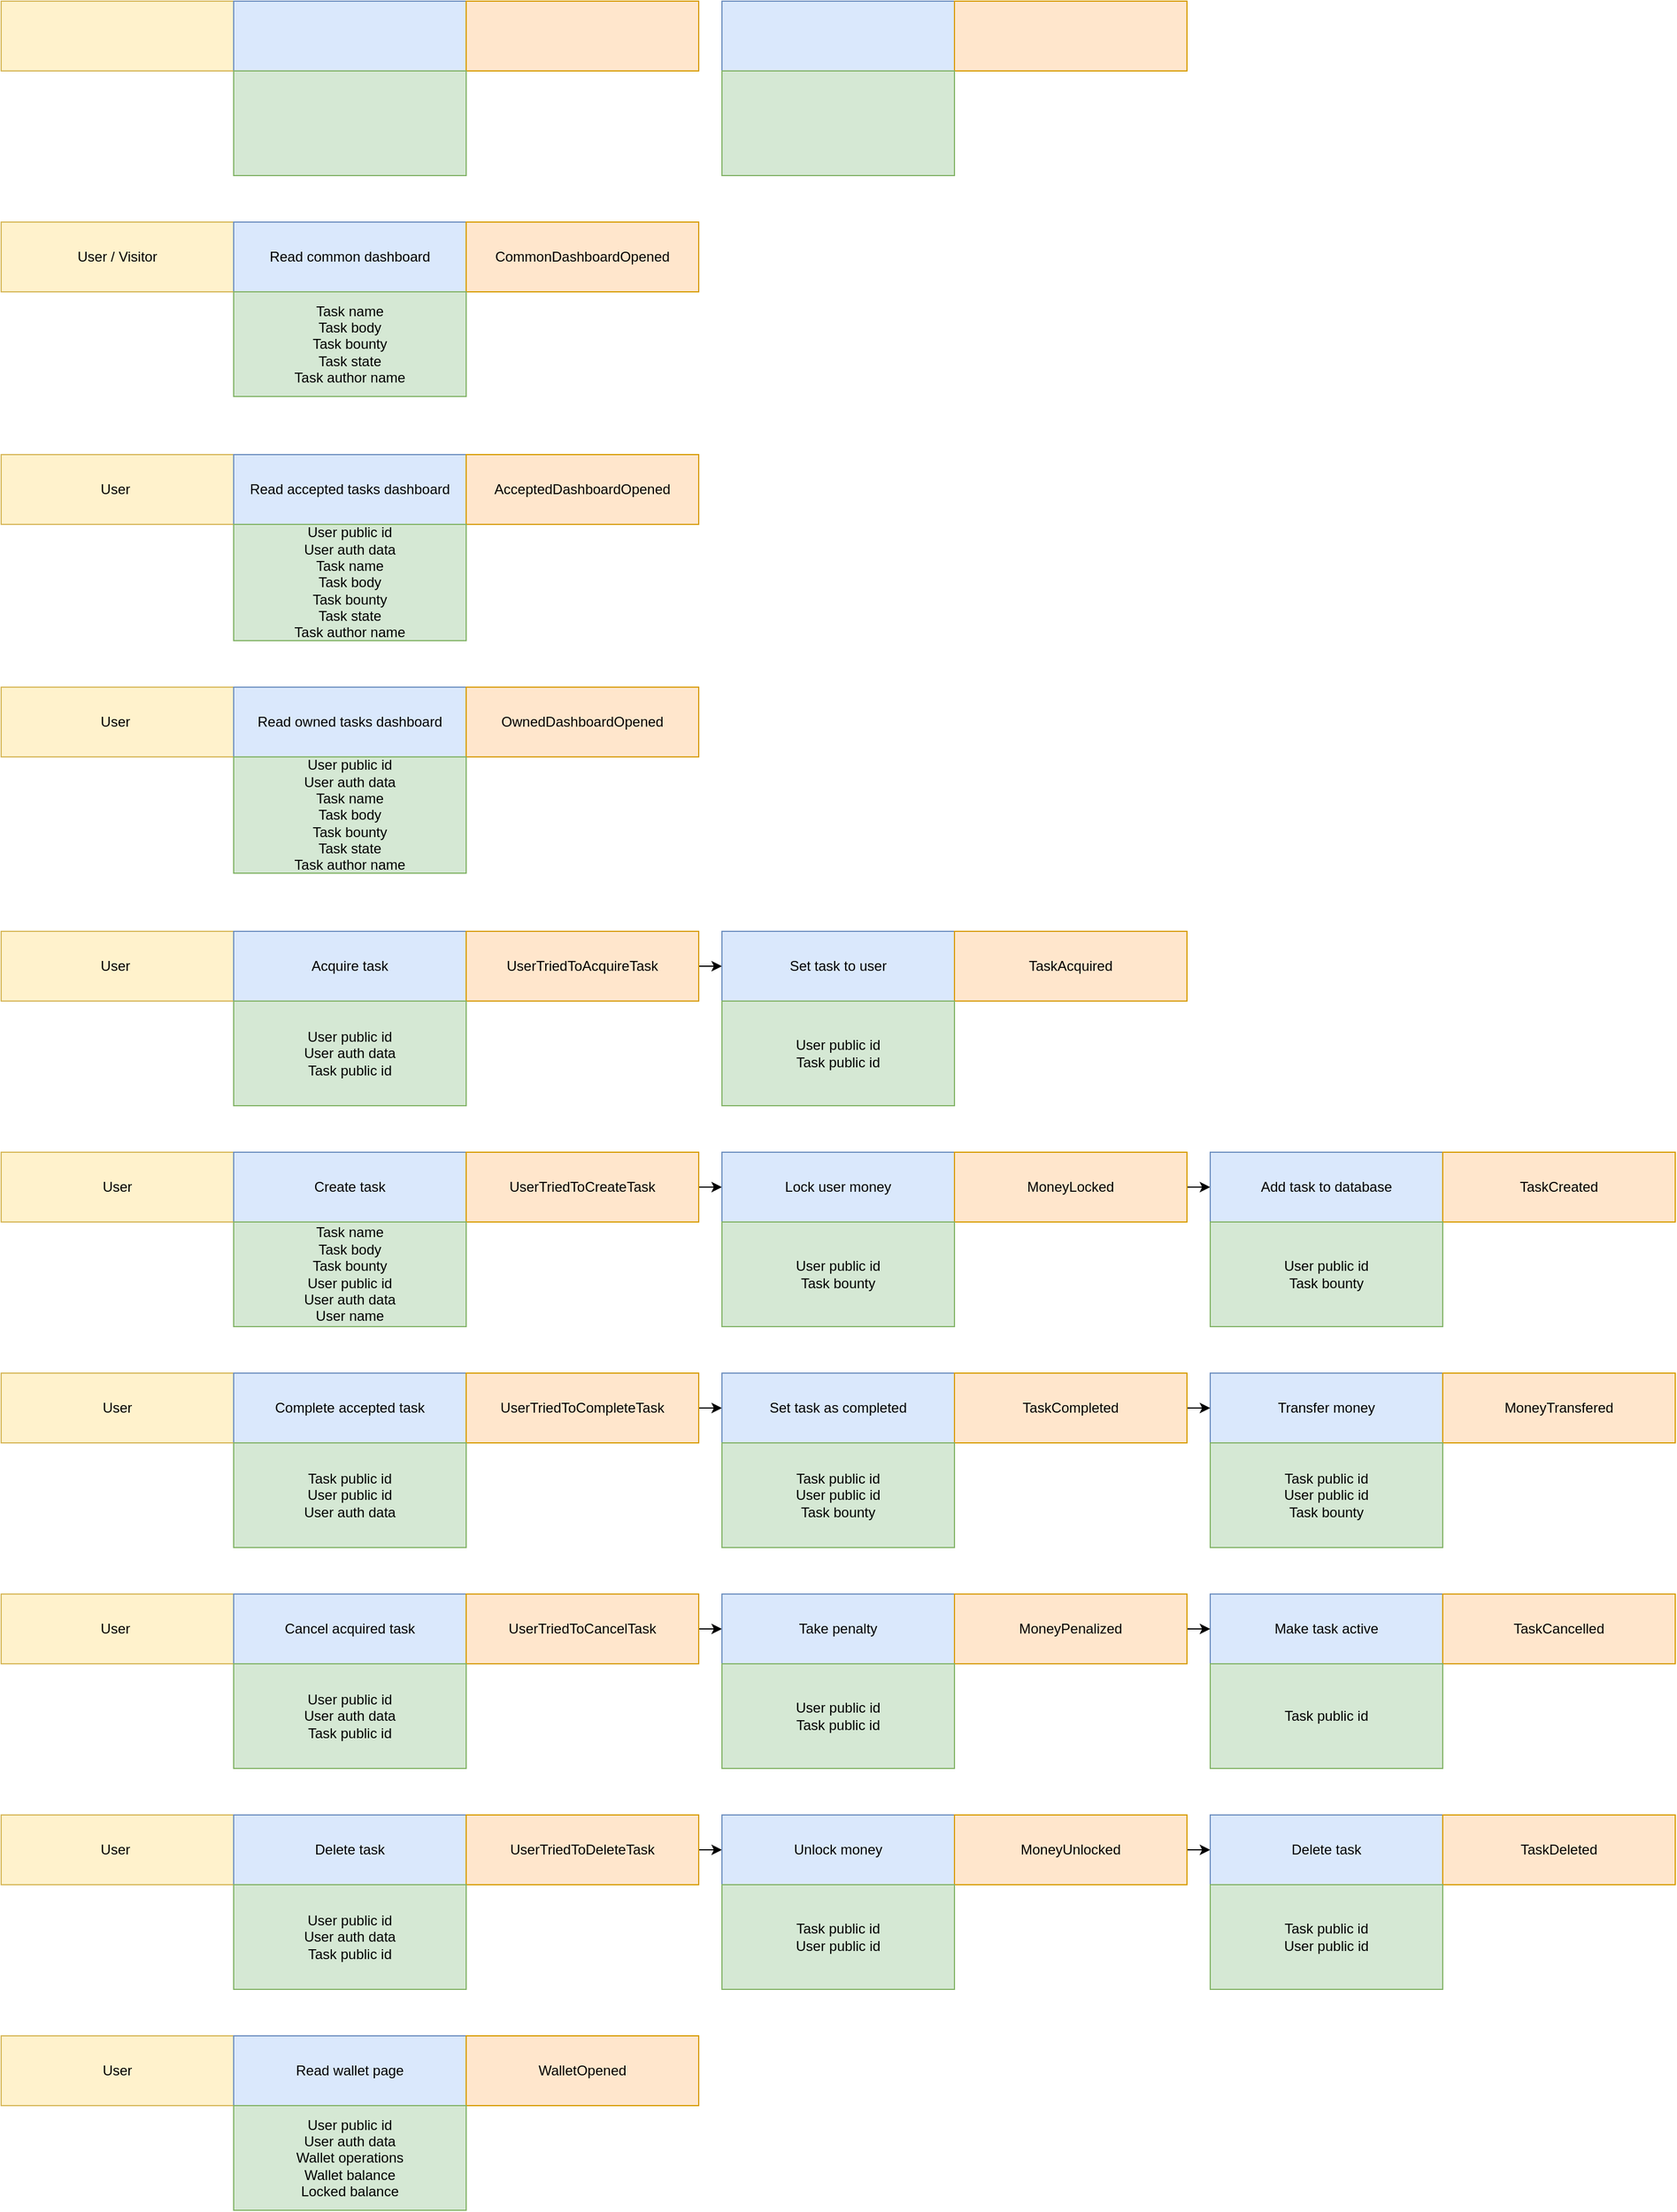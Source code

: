<mxfile version="21.1.1" type="device" pages="2">
  <diagram name="Страница 1" id="Ks0BaeuwBqsjRGb5VQ4o">
    <mxGraphModel dx="2359" dy="2387" grid="1" gridSize="10" guides="1" tooltips="1" connect="1" arrows="1" fold="1" page="1" pageScale="1" pageWidth="827" pageHeight="1169" math="0" shadow="0">
      <root>
        <mxCell id="0" />
        <mxCell id="1" parent="0" />
        <mxCell id="1RCHsePhvW79cRU6S4YA-17" value="User / Visitor" style="rounded=0;whiteSpace=wrap;html=1;fillColor=#fff2cc;strokeColor=#d6b656;" parent="1" vertex="1">
          <mxGeometry x="-110" y="150" width="200" height="60" as="geometry" />
        </mxCell>
        <mxCell id="1RCHsePhvW79cRU6S4YA-18" value="Read common dashboard" style="rounded=0;whiteSpace=wrap;html=1;fillColor=#dae8fc;strokeColor=#6c8ebf;" parent="1" vertex="1">
          <mxGeometry x="90" y="150" width="200" height="60" as="geometry" />
        </mxCell>
        <mxCell id="1RCHsePhvW79cRU6S4YA-19" value="CommonDashboardOpened" style="rounded=0;whiteSpace=wrap;html=1;fillColor=#ffe6cc;strokeColor=#d79b00;" parent="1" vertex="1">
          <mxGeometry x="290" y="150" width="200" height="60" as="geometry" />
        </mxCell>
        <mxCell id="1RCHsePhvW79cRU6S4YA-20" value="Task name&lt;br style=&quot;border-color: var(--border-color);&quot;&gt;Task body&lt;br style=&quot;border-color: var(--border-color);&quot;&gt;Task bounty&lt;br style=&quot;border-color: var(--border-color);&quot;&gt;Task state&lt;br style=&quot;border-color: var(--border-color);&quot;&gt;Task author name" style="rounded=0;whiteSpace=wrap;html=1;fillColor=#d5e8d4;strokeColor=#82b366;" parent="1" vertex="1">
          <mxGeometry x="90" y="210" width="200" height="90" as="geometry" />
        </mxCell>
        <mxCell id="1RCHsePhvW79cRU6S4YA-21" value="" style="rounded=0;whiteSpace=wrap;html=1;fillColor=#fff2cc;strokeColor=#d6b656;" parent="1" vertex="1">
          <mxGeometry x="-110" y="-40" width="200" height="60" as="geometry" />
        </mxCell>
        <mxCell id="1RCHsePhvW79cRU6S4YA-22" value="" style="rounded=0;whiteSpace=wrap;html=1;fillColor=#dae8fc;strokeColor=#6c8ebf;" parent="1" vertex="1">
          <mxGeometry x="90" y="-40" width="200" height="60" as="geometry" />
        </mxCell>
        <mxCell id="1RCHsePhvW79cRU6S4YA-23" value="" style="rounded=0;whiteSpace=wrap;html=1;fillColor=#ffe6cc;strokeColor=#d79b00;" parent="1" vertex="1">
          <mxGeometry x="290" y="-40" width="200" height="60" as="geometry" />
        </mxCell>
        <mxCell id="1RCHsePhvW79cRU6S4YA-24" value="" style="rounded=0;whiteSpace=wrap;html=1;fillColor=#d5e8d4;strokeColor=#82b366;" parent="1" vertex="1">
          <mxGeometry x="90" y="20" width="200" height="90" as="geometry" />
        </mxCell>
        <mxCell id="1RCHsePhvW79cRU6S4YA-33" value="" style="rounded=0;whiteSpace=wrap;html=1;fillColor=#dae8fc;strokeColor=#6c8ebf;" parent="1" vertex="1">
          <mxGeometry x="510" y="-40" width="200" height="60" as="geometry" />
        </mxCell>
        <mxCell id="1RCHsePhvW79cRU6S4YA-34" value="" style="rounded=0;whiteSpace=wrap;html=1;fillColor=#ffe6cc;strokeColor=#d79b00;" parent="1" vertex="1">
          <mxGeometry x="710" y="-40" width="200" height="60" as="geometry" />
        </mxCell>
        <mxCell id="1RCHsePhvW79cRU6S4YA-35" value="" style="rounded=0;whiteSpace=wrap;html=1;fillColor=#d5e8d4;strokeColor=#82b366;" parent="1" vertex="1">
          <mxGeometry x="510" y="20" width="200" height="90" as="geometry" />
        </mxCell>
        <mxCell id="1RCHsePhvW79cRU6S4YA-36" value="User&amp;nbsp;" style="rounded=0;whiteSpace=wrap;html=1;fillColor=#fff2cc;strokeColor=#d6b656;" parent="1" vertex="1">
          <mxGeometry x="-110" y="350" width="200" height="60" as="geometry" />
        </mxCell>
        <mxCell id="1RCHsePhvW79cRU6S4YA-37" value="Read accepted tasks dashboard" style="rounded=0;whiteSpace=wrap;html=1;fillColor=#dae8fc;strokeColor=#6c8ebf;" parent="1" vertex="1">
          <mxGeometry x="90" y="350" width="200" height="60" as="geometry" />
        </mxCell>
        <mxCell id="1RCHsePhvW79cRU6S4YA-38" value="AcceptedDashboardOpened" style="rounded=0;whiteSpace=wrap;html=1;fillColor=#ffe6cc;strokeColor=#d79b00;" parent="1" vertex="1">
          <mxGeometry x="290" y="350" width="200" height="60" as="geometry" />
        </mxCell>
        <mxCell id="1RCHsePhvW79cRU6S4YA-39" value="User public id&lt;br&gt;User auth data&lt;br&gt;Task name&lt;br style=&quot;border-color: var(--border-color);&quot;&gt;Task body&lt;br style=&quot;border-color: var(--border-color);&quot;&gt;Task bounty&lt;br style=&quot;border-color: var(--border-color);&quot;&gt;Task state&lt;br style=&quot;border-color: var(--border-color);&quot;&gt;Task author name" style="rounded=0;whiteSpace=wrap;html=1;fillColor=#d5e8d4;strokeColor=#82b366;" parent="1" vertex="1">
          <mxGeometry x="90" y="410" width="200" height="100" as="geometry" />
        </mxCell>
        <mxCell id="1RCHsePhvW79cRU6S4YA-46" value="User&amp;nbsp;" style="rounded=0;whiteSpace=wrap;html=1;fillColor=#fff2cc;strokeColor=#d6b656;" parent="1" vertex="1">
          <mxGeometry x="-110" y="550" width="200" height="60" as="geometry" />
        </mxCell>
        <mxCell id="1RCHsePhvW79cRU6S4YA-47" value="Read owned tasks dashboard" style="rounded=0;whiteSpace=wrap;html=1;fillColor=#dae8fc;strokeColor=#6c8ebf;" parent="1" vertex="1">
          <mxGeometry x="90" y="550" width="200" height="60" as="geometry" />
        </mxCell>
        <mxCell id="1RCHsePhvW79cRU6S4YA-48" value="OwnedDashboardOpened" style="rounded=0;whiteSpace=wrap;html=1;fillColor=#ffe6cc;strokeColor=#d79b00;" parent="1" vertex="1">
          <mxGeometry x="290" y="550" width="200" height="60" as="geometry" />
        </mxCell>
        <mxCell id="1RCHsePhvW79cRU6S4YA-49" value="User public id&lt;br&gt;User auth data&lt;br&gt;Task name&lt;br style=&quot;border-color: var(--border-color);&quot;&gt;Task body&lt;br style=&quot;border-color: var(--border-color);&quot;&gt;Task bounty&lt;br style=&quot;border-color: var(--border-color);&quot;&gt;Task state&lt;br style=&quot;border-color: var(--border-color);&quot;&gt;Task author name" style="rounded=0;whiteSpace=wrap;html=1;fillColor=#d5e8d4;strokeColor=#82b366;" parent="1" vertex="1">
          <mxGeometry x="90" y="610" width="200" height="100" as="geometry" />
        </mxCell>
        <mxCell id="1RCHsePhvW79cRU6S4YA-56" value="User" style="rounded=0;whiteSpace=wrap;html=1;fillColor=#fff2cc;strokeColor=#d6b656;" parent="1" vertex="1">
          <mxGeometry x="-110" y="950" width="200" height="60" as="geometry" />
        </mxCell>
        <mxCell id="1RCHsePhvW79cRU6S4YA-57" value="Create task" style="rounded=0;whiteSpace=wrap;html=1;fillColor=#dae8fc;strokeColor=#6c8ebf;" parent="1" vertex="1">
          <mxGeometry x="90" y="950" width="200" height="60" as="geometry" />
        </mxCell>
        <mxCell id="1RCHsePhvW79cRU6S4YA-117" style="edgeStyle=orthogonalEdgeStyle;rounded=0;orthogonalLoop=1;jettySize=auto;html=1;exitX=1;exitY=0.5;exitDx=0;exitDy=0;entryX=0;entryY=0.5;entryDx=0;entryDy=0;" parent="1" source="1RCHsePhvW79cRU6S4YA-58" target="1RCHsePhvW79cRU6S4YA-76" edge="1">
          <mxGeometry relative="1" as="geometry" />
        </mxCell>
        <mxCell id="1RCHsePhvW79cRU6S4YA-58" value="UserTriedToCreateTask" style="rounded=0;whiteSpace=wrap;html=1;fillColor=#ffe6cc;strokeColor=#d79b00;" parent="1" vertex="1">
          <mxGeometry x="290" y="950" width="200" height="60" as="geometry" />
        </mxCell>
        <mxCell id="1RCHsePhvW79cRU6S4YA-59" value="Task name&lt;br&gt;Task body&lt;br&gt;Task bounty&lt;br&gt;User public id&lt;br&gt;User auth data&lt;br&gt;User name" style="rounded=0;whiteSpace=wrap;html=1;fillColor=#d5e8d4;strokeColor=#82b366;" parent="1" vertex="1">
          <mxGeometry x="90" y="1010" width="200" height="90" as="geometry" />
        </mxCell>
        <mxCell id="1RCHsePhvW79cRU6S4YA-60" value="User" style="rounded=0;whiteSpace=wrap;html=1;fillColor=#fff2cc;strokeColor=#d6b656;" parent="1" vertex="1">
          <mxGeometry x="-110" y="1140" width="200" height="60" as="geometry" />
        </mxCell>
        <mxCell id="1RCHsePhvW79cRU6S4YA-61" value="Complete accepted task" style="rounded=0;whiteSpace=wrap;html=1;fillColor=#dae8fc;strokeColor=#6c8ebf;" parent="1" vertex="1">
          <mxGeometry x="90" y="1140" width="200" height="60" as="geometry" />
        </mxCell>
        <mxCell id="19zsymTStOfJWcODQ3Se-2" style="edgeStyle=orthogonalEdgeStyle;rounded=0;orthogonalLoop=1;jettySize=auto;html=1;exitX=1;exitY=0.5;exitDx=0;exitDy=0;entryX=0;entryY=0.5;entryDx=0;entryDy=0;" edge="1" parent="1" source="1RCHsePhvW79cRU6S4YA-62" target="c4yjyu4K3v9Mb5Ddmo7J-3">
          <mxGeometry relative="1" as="geometry" />
        </mxCell>
        <mxCell id="1RCHsePhvW79cRU6S4YA-62" value="UserTriedToCompleteTask" style="rounded=0;whiteSpace=wrap;html=1;fillColor=#ffe6cc;strokeColor=#d79b00;" parent="1" vertex="1">
          <mxGeometry x="290" y="1140" width="200" height="60" as="geometry" />
        </mxCell>
        <mxCell id="1RCHsePhvW79cRU6S4YA-63" value="Task public id&lt;br&gt;User public id&lt;br&gt;User auth data" style="rounded=0;whiteSpace=wrap;html=1;fillColor=#d5e8d4;strokeColor=#82b366;" parent="1" vertex="1">
          <mxGeometry x="90" y="1200" width="200" height="90" as="geometry" />
        </mxCell>
        <mxCell id="1RCHsePhvW79cRU6S4YA-65" value="Transfer money" style="rounded=0;whiteSpace=wrap;html=1;fillColor=#dae8fc;strokeColor=#6c8ebf;" parent="1" vertex="1">
          <mxGeometry x="930" y="1140" width="200" height="60" as="geometry" />
        </mxCell>
        <mxCell id="1RCHsePhvW79cRU6S4YA-66" value="MoneyTransfered" style="rounded=0;whiteSpace=wrap;html=1;fillColor=#ffe6cc;strokeColor=#d79b00;" parent="1" vertex="1">
          <mxGeometry x="1130" y="1140" width="200" height="60" as="geometry" />
        </mxCell>
        <mxCell id="1RCHsePhvW79cRU6S4YA-67" value="Task public id&lt;br&gt;User public id&lt;br&gt;Task bounty" style="rounded=0;whiteSpace=wrap;html=1;fillColor=#d5e8d4;strokeColor=#82b366;" parent="1" vertex="1">
          <mxGeometry x="930" y="1200" width="200" height="90" as="geometry" />
        </mxCell>
        <mxCell id="1RCHsePhvW79cRU6S4YA-68" value="User&amp;nbsp;" style="rounded=0;whiteSpace=wrap;html=1;fillColor=#fff2cc;strokeColor=#d6b656;" parent="1" vertex="1">
          <mxGeometry x="-110" y="760" width="200" height="60" as="geometry" />
        </mxCell>
        <mxCell id="1RCHsePhvW79cRU6S4YA-69" value="Acquire task" style="rounded=0;whiteSpace=wrap;html=1;fillColor=#dae8fc;strokeColor=#6c8ebf;" parent="1" vertex="1">
          <mxGeometry x="90" y="760" width="200" height="60" as="geometry" />
        </mxCell>
        <mxCell id="1RCHsePhvW79cRU6S4YA-118" style="edgeStyle=orthogonalEdgeStyle;rounded=0;orthogonalLoop=1;jettySize=auto;html=1;exitX=1;exitY=0.5;exitDx=0;exitDy=0;entryX=0;entryY=0.5;entryDx=0;entryDy=0;" parent="1" source="1RCHsePhvW79cRU6S4YA-70" target="1RCHsePhvW79cRU6S4YA-73" edge="1">
          <mxGeometry relative="1" as="geometry" />
        </mxCell>
        <mxCell id="1RCHsePhvW79cRU6S4YA-70" value="UserTriedToAcquireTask" style="rounded=0;whiteSpace=wrap;html=1;fillColor=#ffe6cc;strokeColor=#d79b00;" parent="1" vertex="1">
          <mxGeometry x="290" y="760" width="200" height="60" as="geometry" />
        </mxCell>
        <mxCell id="1RCHsePhvW79cRU6S4YA-71" value="User public id&lt;br&gt;User auth data&lt;br&gt;Task public id" style="rounded=0;whiteSpace=wrap;html=1;fillColor=#d5e8d4;strokeColor=#82b366;" parent="1" vertex="1">
          <mxGeometry x="90" y="820" width="200" height="90" as="geometry" />
        </mxCell>
        <mxCell id="1RCHsePhvW79cRU6S4YA-73" value="Set task to user" style="rounded=0;whiteSpace=wrap;html=1;fillColor=#dae8fc;strokeColor=#6c8ebf;" parent="1" vertex="1">
          <mxGeometry x="510" y="760" width="200" height="60" as="geometry" />
        </mxCell>
        <mxCell id="1RCHsePhvW79cRU6S4YA-74" value="TaskAcquired" style="rounded=0;whiteSpace=wrap;html=1;fillColor=#ffe6cc;strokeColor=#d79b00;" parent="1" vertex="1">
          <mxGeometry x="710" y="760" width="200" height="60" as="geometry" />
        </mxCell>
        <mxCell id="1RCHsePhvW79cRU6S4YA-75" value="User public id&lt;br&gt;Task public id" style="rounded=0;whiteSpace=wrap;html=1;fillColor=#d5e8d4;strokeColor=#82b366;" parent="1" vertex="1">
          <mxGeometry x="510" y="820" width="200" height="90" as="geometry" />
        </mxCell>
        <mxCell id="1RCHsePhvW79cRU6S4YA-76" value="Lock user money" style="rounded=0;whiteSpace=wrap;html=1;fillColor=#dae8fc;strokeColor=#6c8ebf;" parent="1" vertex="1">
          <mxGeometry x="510" y="950" width="200" height="60" as="geometry" />
        </mxCell>
        <mxCell id="19zsymTStOfJWcODQ3Se-1" style="edgeStyle=orthogonalEdgeStyle;rounded=0;orthogonalLoop=1;jettySize=auto;html=1;exitX=1;exitY=0.5;exitDx=0;exitDy=0;entryX=0;entryY=0.5;entryDx=0;entryDy=0;" edge="1" parent="1" source="1RCHsePhvW79cRU6S4YA-77" target="1RCHsePhvW79cRU6S4YA-79">
          <mxGeometry relative="1" as="geometry" />
        </mxCell>
        <mxCell id="1RCHsePhvW79cRU6S4YA-77" value="MoneyLocked" style="rounded=0;whiteSpace=wrap;html=1;fillColor=#ffe6cc;strokeColor=#d79b00;" parent="1" vertex="1">
          <mxGeometry x="710" y="950" width="200" height="60" as="geometry" />
        </mxCell>
        <mxCell id="1RCHsePhvW79cRU6S4YA-78" value="User public id&lt;br&gt;Task bounty" style="rounded=0;whiteSpace=wrap;html=1;fillColor=#d5e8d4;strokeColor=#82b366;" parent="1" vertex="1">
          <mxGeometry x="510" y="1010" width="200" height="90" as="geometry" />
        </mxCell>
        <mxCell id="1RCHsePhvW79cRU6S4YA-79" value="Add task to database" style="rounded=0;whiteSpace=wrap;html=1;fillColor=#dae8fc;strokeColor=#6c8ebf;" parent="1" vertex="1">
          <mxGeometry x="930" y="950" width="200" height="60" as="geometry" />
        </mxCell>
        <mxCell id="1RCHsePhvW79cRU6S4YA-80" value="TaskCreated" style="rounded=0;whiteSpace=wrap;html=1;fillColor=#ffe6cc;strokeColor=#d79b00;" parent="1" vertex="1">
          <mxGeometry x="1130" y="950" width="200" height="60" as="geometry" />
        </mxCell>
        <mxCell id="1RCHsePhvW79cRU6S4YA-81" value="User public id&lt;br&gt;Task bounty" style="rounded=0;whiteSpace=wrap;html=1;fillColor=#d5e8d4;strokeColor=#82b366;" parent="1" vertex="1">
          <mxGeometry x="930" y="1010" width="200" height="90" as="geometry" />
        </mxCell>
        <mxCell id="1RCHsePhvW79cRU6S4YA-82" value="User&amp;nbsp;" style="rounded=0;whiteSpace=wrap;html=1;fillColor=#fff2cc;strokeColor=#d6b656;" parent="1" vertex="1">
          <mxGeometry x="-110" y="1330" width="200" height="60" as="geometry" />
        </mxCell>
        <mxCell id="1RCHsePhvW79cRU6S4YA-83" value="Cancel acquired task" style="rounded=0;whiteSpace=wrap;html=1;fillColor=#dae8fc;strokeColor=#6c8ebf;" parent="1" vertex="1">
          <mxGeometry x="90" y="1330" width="200" height="60" as="geometry" />
        </mxCell>
        <mxCell id="19zsymTStOfJWcODQ3Se-4" style="edgeStyle=orthogonalEdgeStyle;rounded=0;orthogonalLoop=1;jettySize=auto;html=1;exitX=1;exitY=0.5;exitDx=0;exitDy=0;entryX=0;entryY=0.5;entryDx=0;entryDy=0;" edge="1" parent="1" source="1RCHsePhvW79cRU6S4YA-84" target="1RCHsePhvW79cRU6S4YA-89">
          <mxGeometry relative="1" as="geometry" />
        </mxCell>
        <mxCell id="1RCHsePhvW79cRU6S4YA-84" value="UserTriedToCancelTask" style="rounded=0;whiteSpace=wrap;html=1;fillColor=#ffe6cc;strokeColor=#d79b00;" parent="1" vertex="1">
          <mxGeometry x="290" y="1330" width="200" height="60" as="geometry" />
        </mxCell>
        <mxCell id="1RCHsePhvW79cRU6S4YA-85" value="User public id&lt;br&gt;User auth data&lt;br&gt;Task public id" style="rounded=0;whiteSpace=wrap;html=1;fillColor=#d5e8d4;strokeColor=#82b366;" parent="1" vertex="1">
          <mxGeometry x="90" y="1390" width="200" height="90" as="geometry" />
        </mxCell>
        <mxCell id="1RCHsePhvW79cRU6S4YA-86" value="Make task active" style="rounded=0;whiteSpace=wrap;html=1;fillColor=#dae8fc;strokeColor=#6c8ebf;" parent="1" vertex="1">
          <mxGeometry x="930" y="1330" width="200" height="60" as="geometry" />
        </mxCell>
        <mxCell id="1RCHsePhvW79cRU6S4YA-87" value="TaskCancelled" style="rounded=0;whiteSpace=wrap;html=1;fillColor=#ffe6cc;strokeColor=#d79b00;" parent="1" vertex="1">
          <mxGeometry x="1130" y="1330" width="200" height="60" as="geometry" />
        </mxCell>
        <mxCell id="1RCHsePhvW79cRU6S4YA-88" value="Task public id" style="rounded=0;whiteSpace=wrap;html=1;fillColor=#d5e8d4;strokeColor=#82b366;" parent="1" vertex="1">
          <mxGeometry x="930" y="1390" width="200" height="90" as="geometry" />
        </mxCell>
        <mxCell id="1RCHsePhvW79cRU6S4YA-89" value="Take penalty" style="rounded=0;whiteSpace=wrap;html=1;fillColor=#dae8fc;strokeColor=#6c8ebf;" parent="1" vertex="1">
          <mxGeometry x="510" y="1330" width="200" height="60" as="geometry" />
        </mxCell>
        <mxCell id="19zsymTStOfJWcODQ3Se-5" style="edgeStyle=orthogonalEdgeStyle;rounded=0;orthogonalLoop=1;jettySize=auto;html=1;exitX=1;exitY=0.5;exitDx=0;exitDy=0;entryX=0;entryY=0.5;entryDx=0;entryDy=0;" edge="1" parent="1" source="1RCHsePhvW79cRU6S4YA-90" target="1RCHsePhvW79cRU6S4YA-86">
          <mxGeometry relative="1" as="geometry" />
        </mxCell>
        <mxCell id="1RCHsePhvW79cRU6S4YA-90" value="MoneyPenalized" style="rounded=0;whiteSpace=wrap;html=1;fillColor=#ffe6cc;strokeColor=#d79b00;" parent="1" vertex="1">
          <mxGeometry x="710" y="1330" width="200" height="60" as="geometry" />
        </mxCell>
        <mxCell id="1RCHsePhvW79cRU6S4YA-91" value="User public id&lt;br&gt;Task public id" style="rounded=0;whiteSpace=wrap;html=1;fillColor=#d5e8d4;strokeColor=#82b366;" parent="1" vertex="1">
          <mxGeometry x="510" y="1390" width="200" height="90" as="geometry" />
        </mxCell>
        <mxCell id="1RCHsePhvW79cRU6S4YA-96" value="User&amp;nbsp;" style="rounded=0;whiteSpace=wrap;html=1;fillColor=#fff2cc;strokeColor=#d6b656;" parent="1" vertex="1">
          <mxGeometry x="-110" y="1520" width="200" height="60" as="geometry" />
        </mxCell>
        <mxCell id="1RCHsePhvW79cRU6S4YA-97" value="Delete task" style="rounded=0;whiteSpace=wrap;html=1;fillColor=#dae8fc;strokeColor=#6c8ebf;" parent="1" vertex="1">
          <mxGeometry x="90" y="1520" width="200" height="60" as="geometry" />
        </mxCell>
        <mxCell id="1RCHsePhvW79cRU6S4YA-110" style="edgeStyle=orthogonalEdgeStyle;rounded=0;orthogonalLoop=1;jettySize=auto;html=1;exitX=1;exitY=0.5;exitDx=0;exitDy=0;entryX=0;entryY=0.5;entryDx=0;entryDy=0;" parent="1" source="1RCHsePhvW79cRU6S4YA-98" target="1RCHsePhvW79cRU6S4YA-100" edge="1">
          <mxGeometry relative="1" as="geometry" />
        </mxCell>
        <mxCell id="1RCHsePhvW79cRU6S4YA-98" value="UserTriedToDeleteTask" style="rounded=0;whiteSpace=wrap;html=1;fillColor=#ffe6cc;strokeColor=#d79b00;" parent="1" vertex="1">
          <mxGeometry x="290" y="1520" width="200" height="60" as="geometry" />
        </mxCell>
        <mxCell id="1RCHsePhvW79cRU6S4YA-99" value="User public id&lt;br&gt;User auth data&lt;br&gt;Task public id" style="rounded=0;whiteSpace=wrap;html=1;fillColor=#d5e8d4;strokeColor=#82b366;" parent="1" vertex="1">
          <mxGeometry x="90" y="1580" width="200" height="90" as="geometry" />
        </mxCell>
        <mxCell id="1RCHsePhvW79cRU6S4YA-100" value="Unlock money" style="rounded=0;whiteSpace=wrap;html=1;fillColor=#dae8fc;strokeColor=#6c8ebf;" parent="1" vertex="1">
          <mxGeometry x="510" y="1520" width="200" height="60" as="geometry" />
        </mxCell>
        <mxCell id="19zsymTStOfJWcODQ3Se-6" style="edgeStyle=orthogonalEdgeStyle;rounded=0;orthogonalLoop=1;jettySize=auto;html=1;exitX=1;exitY=0.5;exitDx=0;exitDy=0;entryX=0;entryY=0.5;entryDx=0;entryDy=0;" edge="1" parent="1" source="1RCHsePhvW79cRU6S4YA-101" target="1RCHsePhvW79cRU6S4YA-106">
          <mxGeometry relative="1" as="geometry" />
        </mxCell>
        <mxCell id="1RCHsePhvW79cRU6S4YA-101" value="MoneyUnlocked" style="rounded=0;whiteSpace=wrap;html=1;fillColor=#ffe6cc;strokeColor=#d79b00;" parent="1" vertex="1">
          <mxGeometry x="710" y="1520" width="200" height="60" as="geometry" />
        </mxCell>
        <mxCell id="1RCHsePhvW79cRU6S4YA-102" value="Task public id&lt;br&gt;User public id" style="rounded=0;whiteSpace=wrap;html=1;fillColor=#d5e8d4;strokeColor=#82b366;" parent="1" vertex="1">
          <mxGeometry x="510" y="1580" width="200" height="90" as="geometry" />
        </mxCell>
        <mxCell id="1RCHsePhvW79cRU6S4YA-106" value="Delete task" style="rounded=0;whiteSpace=wrap;html=1;fillColor=#dae8fc;strokeColor=#6c8ebf;" parent="1" vertex="1">
          <mxGeometry x="930" y="1520" width="200" height="60" as="geometry" />
        </mxCell>
        <mxCell id="1RCHsePhvW79cRU6S4YA-107" value="TaskDeleted" style="rounded=0;whiteSpace=wrap;html=1;fillColor=#ffe6cc;strokeColor=#d79b00;" parent="1" vertex="1">
          <mxGeometry x="1130" y="1520" width="200" height="60" as="geometry" />
        </mxCell>
        <mxCell id="1RCHsePhvW79cRU6S4YA-108" value="Task public id&lt;br&gt;User public id" style="rounded=0;whiteSpace=wrap;html=1;fillColor=#d5e8d4;strokeColor=#82b366;" parent="1" vertex="1">
          <mxGeometry x="930" y="1580" width="200" height="90" as="geometry" />
        </mxCell>
        <mxCell id="1RCHsePhvW79cRU6S4YA-111" value="User" style="rounded=0;whiteSpace=wrap;html=1;fillColor=#fff2cc;strokeColor=#d6b656;" parent="1" vertex="1">
          <mxGeometry x="-110" y="1710" width="200" height="60" as="geometry" />
        </mxCell>
        <mxCell id="1RCHsePhvW79cRU6S4YA-112" value="Read wallet page" style="rounded=0;whiteSpace=wrap;html=1;fillColor=#dae8fc;strokeColor=#6c8ebf;" parent="1" vertex="1">
          <mxGeometry x="90" y="1710" width="200" height="60" as="geometry" />
        </mxCell>
        <mxCell id="1RCHsePhvW79cRU6S4YA-113" value="WalletOpened" style="rounded=0;whiteSpace=wrap;html=1;fillColor=#ffe6cc;strokeColor=#d79b00;" parent="1" vertex="1">
          <mxGeometry x="290" y="1710" width="200" height="60" as="geometry" />
        </mxCell>
        <mxCell id="1RCHsePhvW79cRU6S4YA-114" value="User public id&lt;br&gt;User auth data&lt;br&gt;Wallet operations&lt;br&gt;Wallet balance&lt;br&gt;Locked balance" style="rounded=0;whiteSpace=wrap;html=1;fillColor=#d5e8d4;strokeColor=#82b366;" parent="1" vertex="1">
          <mxGeometry x="90" y="1770" width="200" height="90" as="geometry" />
        </mxCell>
        <mxCell id="c4yjyu4K3v9Mb5Ddmo7J-3" value="Set task as completed" style="rounded=0;whiteSpace=wrap;html=1;fillColor=#dae8fc;strokeColor=#6c8ebf;" parent="1" vertex="1">
          <mxGeometry x="510" y="1140" width="200" height="60" as="geometry" />
        </mxCell>
        <mxCell id="19zsymTStOfJWcODQ3Se-3" style="edgeStyle=orthogonalEdgeStyle;rounded=0;orthogonalLoop=1;jettySize=auto;html=1;exitX=1;exitY=0.5;exitDx=0;exitDy=0;entryX=0;entryY=0.5;entryDx=0;entryDy=0;" edge="1" parent="1" source="c4yjyu4K3v9Mb5Ddmo7J-4" target="1RCHsePhvW79cRU6S4YA-65">
          <mxGeometry relative="1" as="geometry" />
        </mxCell>
        <mxCell id="c4yjyu4K3v9Mb5Ddmo7J-4" value="TaskCompleted" style="rounded=0;whiteSpace=wrap;html=1;fillColor=#ffe6cc;strokeColor=#d79b00;" parent="1" vertex="1">
          <mxGeometry x="710" y="1140" width="200" height="60" as="geometry" />
        </mxCell>
        <mxCell id="c4yjyu4K3v9Mb5Ddmo7J-5" value="Task public id&lt;br&gt;User public id&lt;br&gt;Task bounty" style="rounded=0;whiteSpace=wrap;html=1;fillColor=#d5e8d4;strokeColor=#82b366;" parent="1" vertex="1">
          <mxGeometry x="510" y="1200" width="200" height="90" as="geometry" />
        </mxCell>
      </root>
    </mxGraphModel>
  </diagram>
  <diagram id="ekbA8-SAj_7AM6cFdtGh" name="Страница 2">
    <mxGraphModel dx="766" dy="609" grid="1" gridSize="10" guides="1" tooltips="1" connect="1" arrows="1" fold="1" page="1" pageScale="1" pageWidth="827" pageHeight="1169" math="0" shadow="0">
      <root>
        <mxCell id="0" />
        <mxCell id="1" parent="0" />
        <mxCell id="4Ae_vr6IIJp5oe_PUmCi-6" style="edgeStyle=orthogonalEdgeStyle;rounded=0;orthogonalLoop=1;jettySize=auto;html=1;exitX=0;exitY=0.5;exitDx=0;exitDy=0;entryX=1;entryY=0.5;entryDx=0;entryDy=0;" parent="1" source="4Ae_vr6IIJp5oe_PUmCi-1" target="4Ae_vr6IIJp5oe_PUmCi-2" edge="1">
          <mxGeometry relative="1" as="geometry" />
        </mxCell>
        <mxCell id="4Ae_vr6IIJp5oe_PUmCi-7" style="edgeStyle=orthogonalEdgeStyle;rounded=0;orthogonalLoop=1;jettySize=auto;html=1;exitX=1;exitY=0.5;exitDx=0;exitDy=0;entryX=0;entryY=0.5;entryDx=0;entryDy=0;" parent="1" source="4Ae_vr6IIJp5oe_PUmCi-1" target="4Ae_vr6IIJp5oe_PUmCi-3" edge="1">
          <mxGeometry relative="1" as="geometry" />
        </mxCell>
        <mxCell id="4Ae_vr6IIJp5oe_PUmCi-1" value="User" style="rounded=0;whiteSpace=wrap;html=1;" parent="1" vertex="1">
          <mxGeometry x="310" y="230" width="120" height="60" as="geometry" />
        </mxCell>
        <mxCell id="4Ae_vr6IIJp5oe_PUmCi-5" style="edgeStyle=orthogonalEdgeStyle;rounded=0;orthogonalLoop=1;jettySize=auto;html=1;exitX=0.5;exitY=1;exitDx=0;exitDy=0;entryX=0.5;entryY=0;entryDx=0;entryDy=0;" parent="1" source="4Ae_vr6IIJp5oe_PUmCi-2" target="4Ae_vr6IIJp5oe_PUmCi-4" edge="1">
          <mxGeometry relative="1" as="geometry" />
        </mxCell>
        <mxCell id="4Ae_vr6IIJp5oe_PUmCi-2" value="Task" style="rounded=0;whiteSpace=wrap;html=1;" parent="1" vertex="1">
          <mxGeometry x="90" y="230" width="120" height="60" as="geometry" />
        </mxCell>
        <mxCell id="Ay2kf14vsQQrSOvc8E31-2" style="edgeStyle=orthogonalEdgeStyle;rounded=0;orthogonalLoop=1;jettySize=auto;html=1;exitX=0.5;exitY=1;exitDx=0;exitDy=0;entryX=0.5;entryY=0;entryDx=0;entryDy=0;" parent="1" source="4Ae_vr6IIJp5oe_PUmCi-3" target="Ay2kf14vsQQrSOvc8E31-1" edge="1">
          <mxGeometry relative="1" as="geometry" />
        </mxCell>
        <mxCell id="4Ae_vr6IIJp5oe_PUmCi-3" value="Wallet" style="rounded=0;whiteSpace=wrap;html=1;" parent="1" vertex="1">
          <mxGeometry x="530" y="230" width="120" height="60" as="geometry" />
        </mxCell>
        <mxCell id="4Ae_vr6IIJp5oe_PUmCi-4" value="State" style="rounded=0;whiteSpace=wrap;html=1;" parent="1" vertex="1">
          <mxGeometry x="90" y="330" width="120" height="60" as="geometry" />
        </mxCell>
        <mxCell id="Ay2kf14vsQQrSOvc8E31-1" value="Money state" style="rounded=0;whiteSpace=wrap;html=1;" parent="1" vertex="1">
          <mxGeometry x="530" y="330" width="120" height="60" as="geometry" />
        </mxCell>
      </root>
    </mxGraphModel>
  </diagram>
</mxfile>
